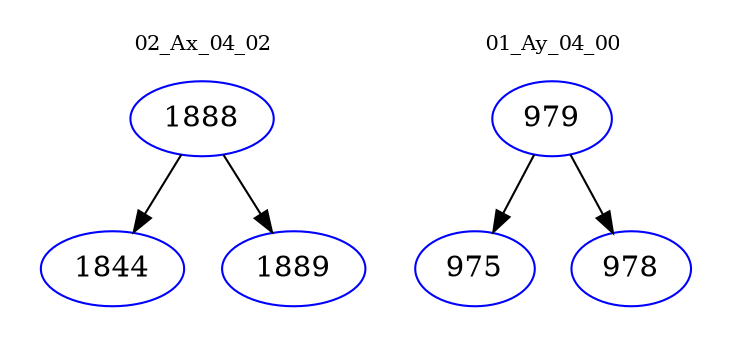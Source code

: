 digraph{
subgraph cluster_0 {
color = white
label = "02_Ax_04_02";
fontsize=10;
T0_1888 [label="1888", color="blue"]
T0_1888 -> T0_1844 [color="black"]
T0_1844 [label="1844", color="blue"]
T0_1888 -> T0_1889 [color="black"]
T0_1889 [label="1889", color="blue"]
}
subgraph cluster_1 {
color = white
label = "01_Ay_04_00";
fontsize=10;
T1_979 [label="979", color="blue"]
T1_979 -> T1_975 [color="black"]
T1_975 [label="975", color="blue"]
T1_979 -> T1_978 [color="black"]
T1_978 [label="978", color="blue"]
}
}
